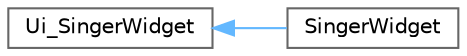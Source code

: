 digraph "类继承关系图"
{
 // LATEX_PDF_SIZE
  bgcolor="transparent";
  edge [fontname=Helvetica,fontsize=10,labelfontname=Helvetica,labelfontsize=10];
  node [fontname=Helvetica,fontsize=10,shape=box,height=0.2,width=0.4];
  rankdir="LR";
  Node0 [id="Node000000",label="Ui_SingerWidget",height=0.2,width=0.4,color="grey40", fillcolor="white", style="filled",URL="$class_ui___singer_widget.html",tooltip=" "];
  Node0 -> Node1 [id="edge519_Node000000_Node000001",dir="back",color="steelblue1",style="solid",tooltip=" "];
  Node1 [id="Node000001",label="SingerWidget",height=0.2,width=0.4,color="grey40", fillcolor="white", style="filled",URL="$class_ui_1_1_singer_widget.html",tooltip=" "];
}
